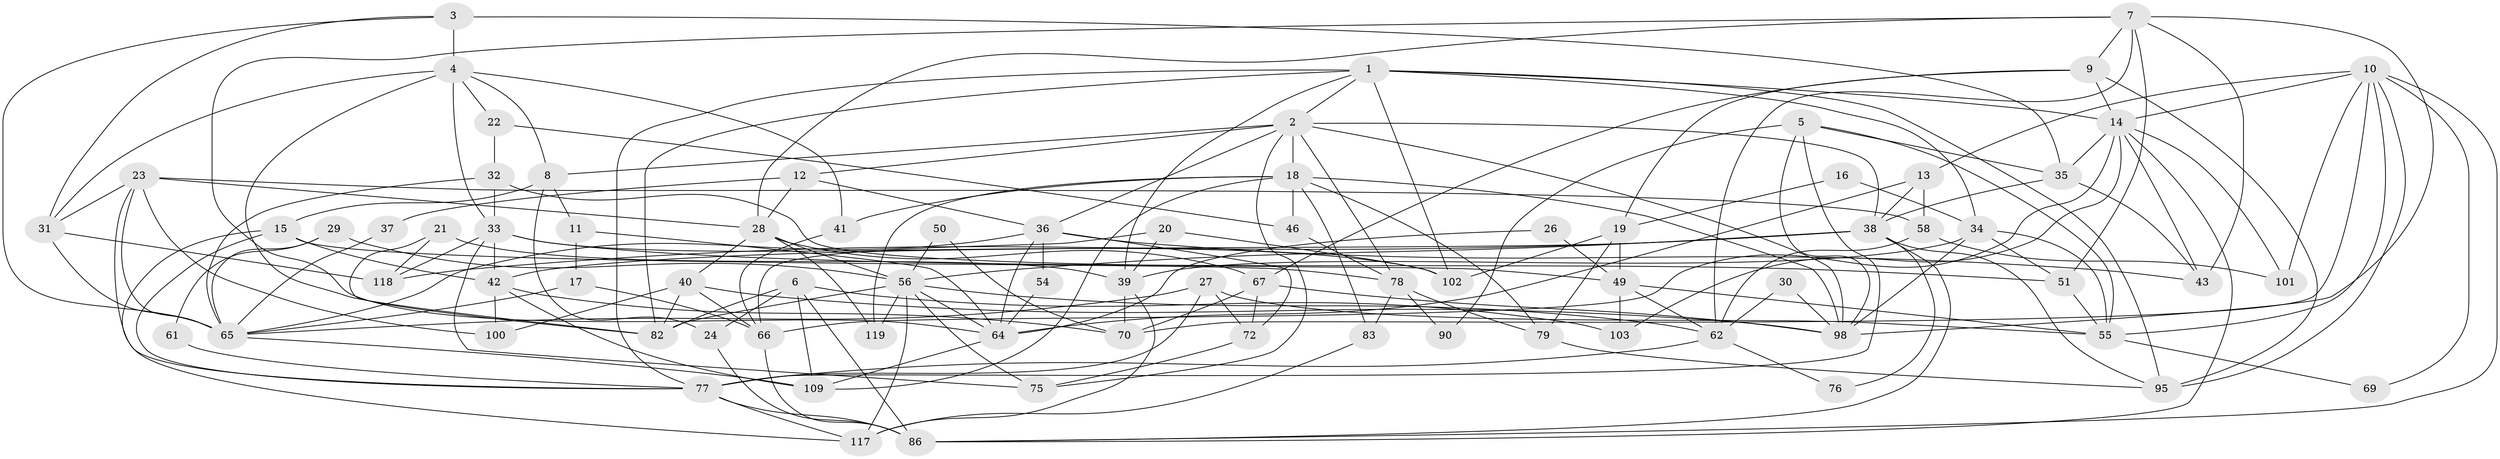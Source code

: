 // original degree distribution, {5: 0.23333333333333334, 4: 0.24166666666666667, 3: 0.23333333333333334, 7: 0.03333333333333333, 2: 0.15833333333333333, 6: 0.09166666666666666, 8: 0.008333333333333333}
// Generated by graph-tools (version 1.1) at 2025/41/03/06/25 10:41:59]
// undirected, 78 vertices, 192 edges
graph export_dot {
graph [start="1"]
  node [color=gray90,style=filled];
  1 [super="+44"];
  2 [super="+25"];
  3 [super="+112"];
  4 [super="+91"];
  5 [super="+71"];
  6;
  7 [super="+73"];
  8;
  9 [super="+52"];
  10 [super="+92"];
  11;
  12;
  13;
  14 [super="+68"];
  15 [super="+53"];
  16;
  17;
  18 [super="+57"];
  19 [super="+48"];
  20;
  21 [super="+47"];
  22 [super="+94"];
  23 [super="+104"];
  24;
  26;
  27;
  28 [super="+93"];
  29;
  30;
  31 [super="+114"];
  32;
  33 [super="+81"];
  34;
  35;
  36 [super="+85"];
  37;
  38 [super="+106"];
  39 [super="+96"];
  40 [super="+60"];
  41 [super="+108"];
  42 [super="+45"];
  43 [super="+113"];
  46;
  49 [super="+59"];
  50;
  51 [super="+105"];
  54;
  55 [super="+84"];
  56 [super="+63"];
  58 [super="+120"];
  61;
  62 [super="+99"];
  64 [super="+107"];
  65 [super="+115"];
  66 [super="+74"];
  67 [super="+89"];
  69;
  70 [super="+80"];
  72 [super="+88"];
  75;
  76;
  77 [super="+87"];
  78 [super="+110"];
  79;
  82 [super="+97"];
  83;
  86 [super="+111"];
  90;
  95;
  98 [super="+116"];
  100;
  101;
  102;
  103;
  109;
  117;
  118;
  119;
  1 -- 2;
  1 -- 39;
  1 -- 102;
  1 -- 14;
  1 -- 34;
  1 -- 95;
  1 -- 82;
  1 -- 77;
  2 -- 38;
  2 -- 18;
  2 -- 98;
  2 -- 8;
  2 -- 75;
  2 -- 12;
  2 -- 78;
  2 -- 36;
  3 -- 31;
  3 -- 35;
  3 -- 4 [weight=2];
  3 -- 65;
  4 -- 41;
  4 -- 8;
  4 -- 31;
  4 -- 82;
  4 -- 33;
  4 -- 22;
  5 -- 77;
  5 -- 90;
  5 -- 98;
  5 -- 35;
  5 -- 55;
  6 -- 109;
  6 -- 24;
  6 -- 86;
  6 -- 103;
  6 -- 82;
  7 -- 98;
  7 -- 51;
  7 -- 64;
  7 -- 43;
  7 -- 28;
  7 -- 62;
  7 -- 9;
  8 -- 24;
  8 -- 11;
  8 -- 15;
  9 -- 14 [weight=2];
  9 -- 95;
  9 -- 19;
  9 -- 67;
  10 -- 69;
  10 -- 101;
  10 -- 86;
  10 -- 13;
  10 -- 14;
  10 -- 95;
  10 -- 55;
  10 -- 70;
  11 -- 64;
  11 -- 17;
  12 -- 28 [weight=2];
  12 -- 36;
  12 -- 37;
  13 -- 64;
  13 -- 58;
  13 -- 38;
  14 -- 86;
  14 -- 101;
  14 -- 103;
  14 -- 66;
  14 -- 35;
  14 -- 43;
  15 -- 42;
  15 -- 117;
  15 -- 78;
  15 -- 77;
  16 -- 34;
  16 -- 19;
  17 -- 66;
  17 -- 65;
  18 -- 119;
  18 -- 83;
  18 -- 98;
  18 -- 41 [weight=2];
  18 -- 109;
  18 -- 46;
  18 -- 79;
  19 -- 102;
  19 -- 49;
  19 -- 79;
  20 -- 102;
  20 -- 39;
  20 -- 66;
  21 -- 39;
  21 -- 82;
  21 -- 118;
  22 -- 46;
  22 -- 32;
  23 -- 77;
  23 -- 58;
  23 -- 31;
  23 -- 65;
  23 -- 100;
  23 -- 28;
  24 -- 86;
  26 -- 49;
  26 -- 64;
  27 -- 65;
  27 -- 55;
  27 -- 72;
  27 -- 77;
  28 -- 56;
  28 -- 67;
  28 -- 119;
  28 -- 40;
  29 -- 61;
  29 -- 65;
  29 -- 56;
  30 -- 98;
  30 -- 62;
  31 -- 118;
  31 -- 65;
  32 -- 49;
  32 -- 65;
  32 -- 33;
  33 -- 102;
  33 -- 51;
  33 -- 118;
  33 -- 42;
  33 -- 75;
  34 -- 55;
  34 -- 98;
  34 -- 51;
  34 -- 39;
  35 -- 38;
  35 -- 43;
  36 -- 65;
  36 -- 43;
  36 -- 72;
  36 -- 64;
  36 -- 54;
  37 -- 65;
  38 -- 56;
  38 -- 76;
  38 -- 86;
  38 -- 118;
  38 -- 42;
  38 -- 95;
  39 -- 117;
  39 -- 70;
  40 -- 82;
  40 -- 66;
  40 -- 100;
  40 -- 98;
  41 -- 66;
  42 -- 100;
  42 -- 109;
  42 -- 70 [weight=2];
  46 -- 78;
  49 -- 103;
  49 -- 62;
  49 -- 55;
  50 -- 70;
  50 -- 56;
  51 -- 55;
  54 -- 64;
  55 -- 69;
  56 -- 75;
  56 -- 117;
  56 -- 119;
  56 -- 64;
  56 -- 62;
  56 -- 82;
  58 -- 101;
  58 -- 62;
  61 -- 77;
  62 -- 77;
  62 -- 76;
  64 -- 109;
  65 -- 109;
  66 -- 86;
  67 -- 98;
  67 -- 70;
  67 -- 72;
  72 -- 75;
  77 -- 86;
  77 -- 117;
  78 -- 83;
  78 -- 90;
  78 -- 79;
  79 -- 95;
  83 -- 117;
}
